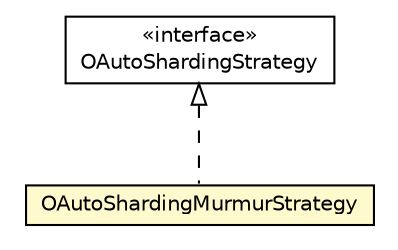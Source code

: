#!/usr/local/bin/dot
#
# Class diagram 
# Generated by UMLGraph version R5_6-24-gf6e263 (http://www.umlgraph.org/)
#

digraph G {
	edge [fontname="Helvetica",fontsize=10,labelfontname="Helvetica",labelfontsize=10];
	node [fontname="Helvetica",fontsize=10,shape=plaintext];
	nodesep=0.25;
	ranksep=0.5;
	// com.orientechnologies.orient.core.sharding.auto.OAutoShardingMurmurStrategy
	c667758 [label=<<table title="com.orientechnologies.orient.core.sharding.auto.OAutoShardingMurmurStrategy" border="0" cellborder="1" cellspacing="0" cellpadding="2" port="p" bgcolor="lemonChiffon" href="./OAutoShardingMurmurStrategy.html">
		<tr><td><table border="0" cellspacing="0" cellpadding="1">
<tr><td align="center" balign="center"> OAutoShardingMurmurStrategy </td></tr>
		</table></td></tr>
		</table>>, URL="./OAutoShardingMurmurStrategy.html", fontname="Helvetica", fontcolor="black", fontsize=10.0];
	// com.orientechnologies.orient.core.sharding.auto.OAutoShardingStrategy
	c667761 [label=<<table title="com.orientechnologies.orient.core.sharding.auto.OAutoShardingStrategy" border="0" cellborder="1" cellspacing="0" cellpadding="2" port="p" href="./OAutoShardingStrategy.html">
		<tr><td><table border="0" cellspacing="0" cellpadding="1">
<tr><td align="center" balign="center"> &#171;interface&#187; </td></tr>
<tr><td align="center" balign="center"> OAutoShardingStrategy </td></tr>
		</table></td></tr>
		</table>>, URL="./OAutoShardingStrategy.html", fontname="Helvetica", fontcolor="black", fontsize=10.0];
	//com.orientechnologies.orient.core.sharding.auto.OAutoShardingMurmurStrategy implements com.orientechnologies.orient.core.sharding.auto.OAutoShardingStrategy
	c667761:p -> c667758:p [dir=back,arrowtail=empty,style=dashed];
}

